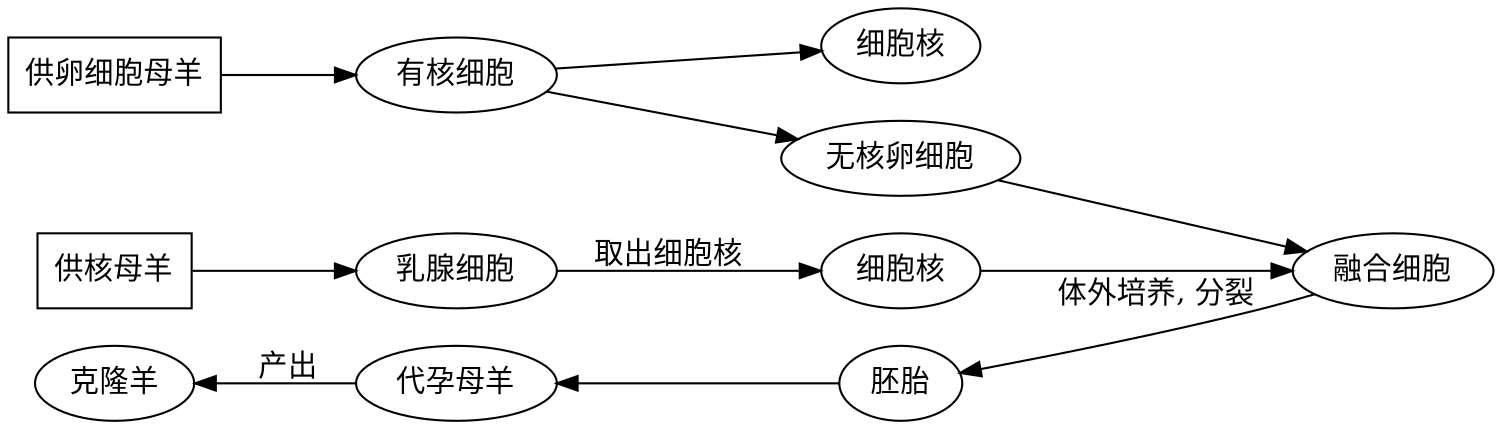 digraph animal_test {
    rankdir=LR
    {
        rank=same
        node [shape="box"]
        A [label="供卵细胞母羊"]
        B [label="供核母羊"]
    }
    A细胞核[label="细胞核"]
    A -> 有核细胞 -> {A细胞核, 无核卵细胞}
    B -> 乳腺细胞
    B细胞核 [label="细胞核"]
    乳腺细胞 -> B细胞核 [label="取出细胞核"]
    {无核卵细胞, B细胞核} -> 融合细胞
    {
        edge [dir="back"]
        胚胎 -> 融合细胞 [label="体外培养, 分裂"]
        代孕母羊 -> 胚胎
        克隆羊 -> 代孕母羊 [label="产出"]
    }
}
